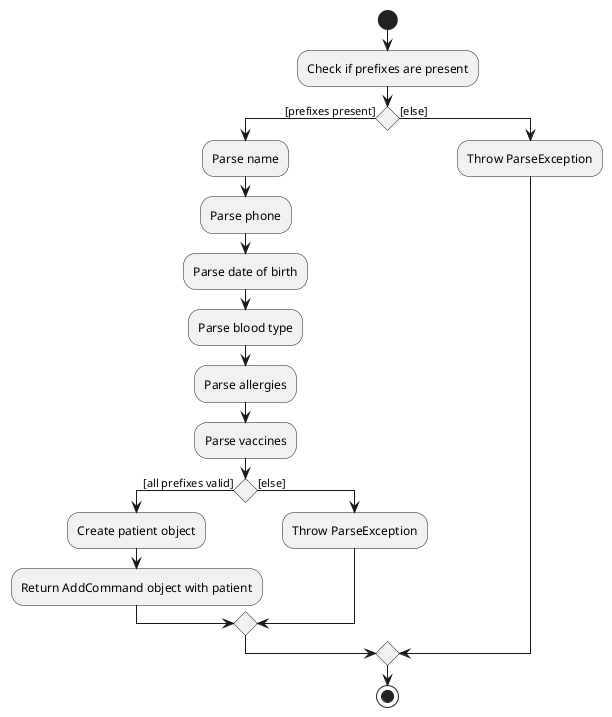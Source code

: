 @startuml AddPatientParseActivityDiagram
start
:Check if prefixes are present;
if () then ([prefixes present])
  :Parse name;
  :Parse phone;
  :Parse date of birth;
  :Parse blood type;
  :Parse allergies;
  :Parse vaccines;
  if () then ([all prefixes valid])
    :Create patient object;
    :Return AddCommand object with patient;
  else ([else])
    :Throw ParseException;
  endif
else ([else])
  :Throw ParseException;
endif
stop
@enduml
